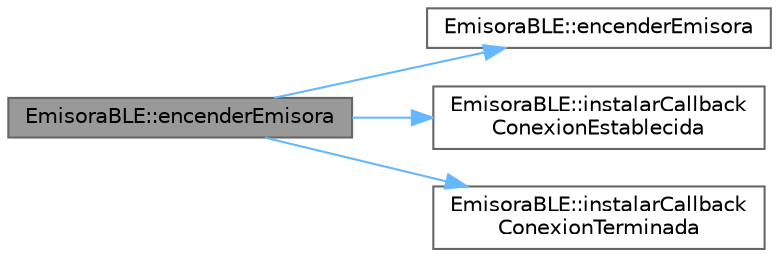 digraph "EmisoraBLE::encenderEmisora"
{
 // INTERACTIVE_SVG=YES
 // LATEX_PDF_SIZE
  bgcolor="transparent";
  edge [fontname=Helvetica,fontsize=10,labelfontname=Helvetica,labelfontsize=10];
  node [fontname=Helvetica,fontsize=10,shape=box,height=0.2,width=0.4];
  rankdir="LR";
  Node1 [id="Node000001",label="EmisoraBLE::encenderEmisora",height=0.2,width=0.4,color="gray40", fillcolor="grey60", style="filled", fontcolor="black",tooltip="Enciende la emisora y establece callbacks."];
  Node1 -> Node2 [id="edge1_Node000001_Node000002",color="steelblue1",style="solid",tooltip=" "];
  Node2 [id="Node000002",label="EmisoraBLE::encenderEmisora",height=0.2,width=0.4,color="grey40", fillcolor="white", style="filled",URL="$d3/d52/a00023_a31f9c768b91b9e353f693f509af3ea73.html#a31f9c768b91b9e353f693f509af3ea73",tooltip="Enciende la emisora BLE."];
  Node1 -> Node3 [id="edge2_Node000001_Node000003",color="steelblue1",style="solid",tooltip=" "];
  Node3 [id="Node000003",label="EmisoraBLE::instalarCallback\lConexionEstablecida",height=0.2,width=0.4,color="grey40", fillcolor="white", style="filled",URL="$d3/d52/a00023_ae15e223776af83a8cac07564c168d0b9.html#ae15e223776af83a8cac07564c168d0b9",tooltip="Instala un callback para la conexión establecida."];
  Node1 -> Node4 [id="edge3_Node000001_Node000004",color="steelblue1",style="solid",tooltip=" "];
  Node4 [id="Node000004",label="EmisoraBLE::instalarCallback\lConexionTerminada",height=0.2,width=0.4,color="grey40", fillcolor="white", style="filled",URL="$d3/d52/a00023_a2bb6b319046a10641619c1388f7fe351.html#a2bb6b319046a10641619c1388f7fe351",tooltip="Instala un callback para la conexión terminada."];
}
